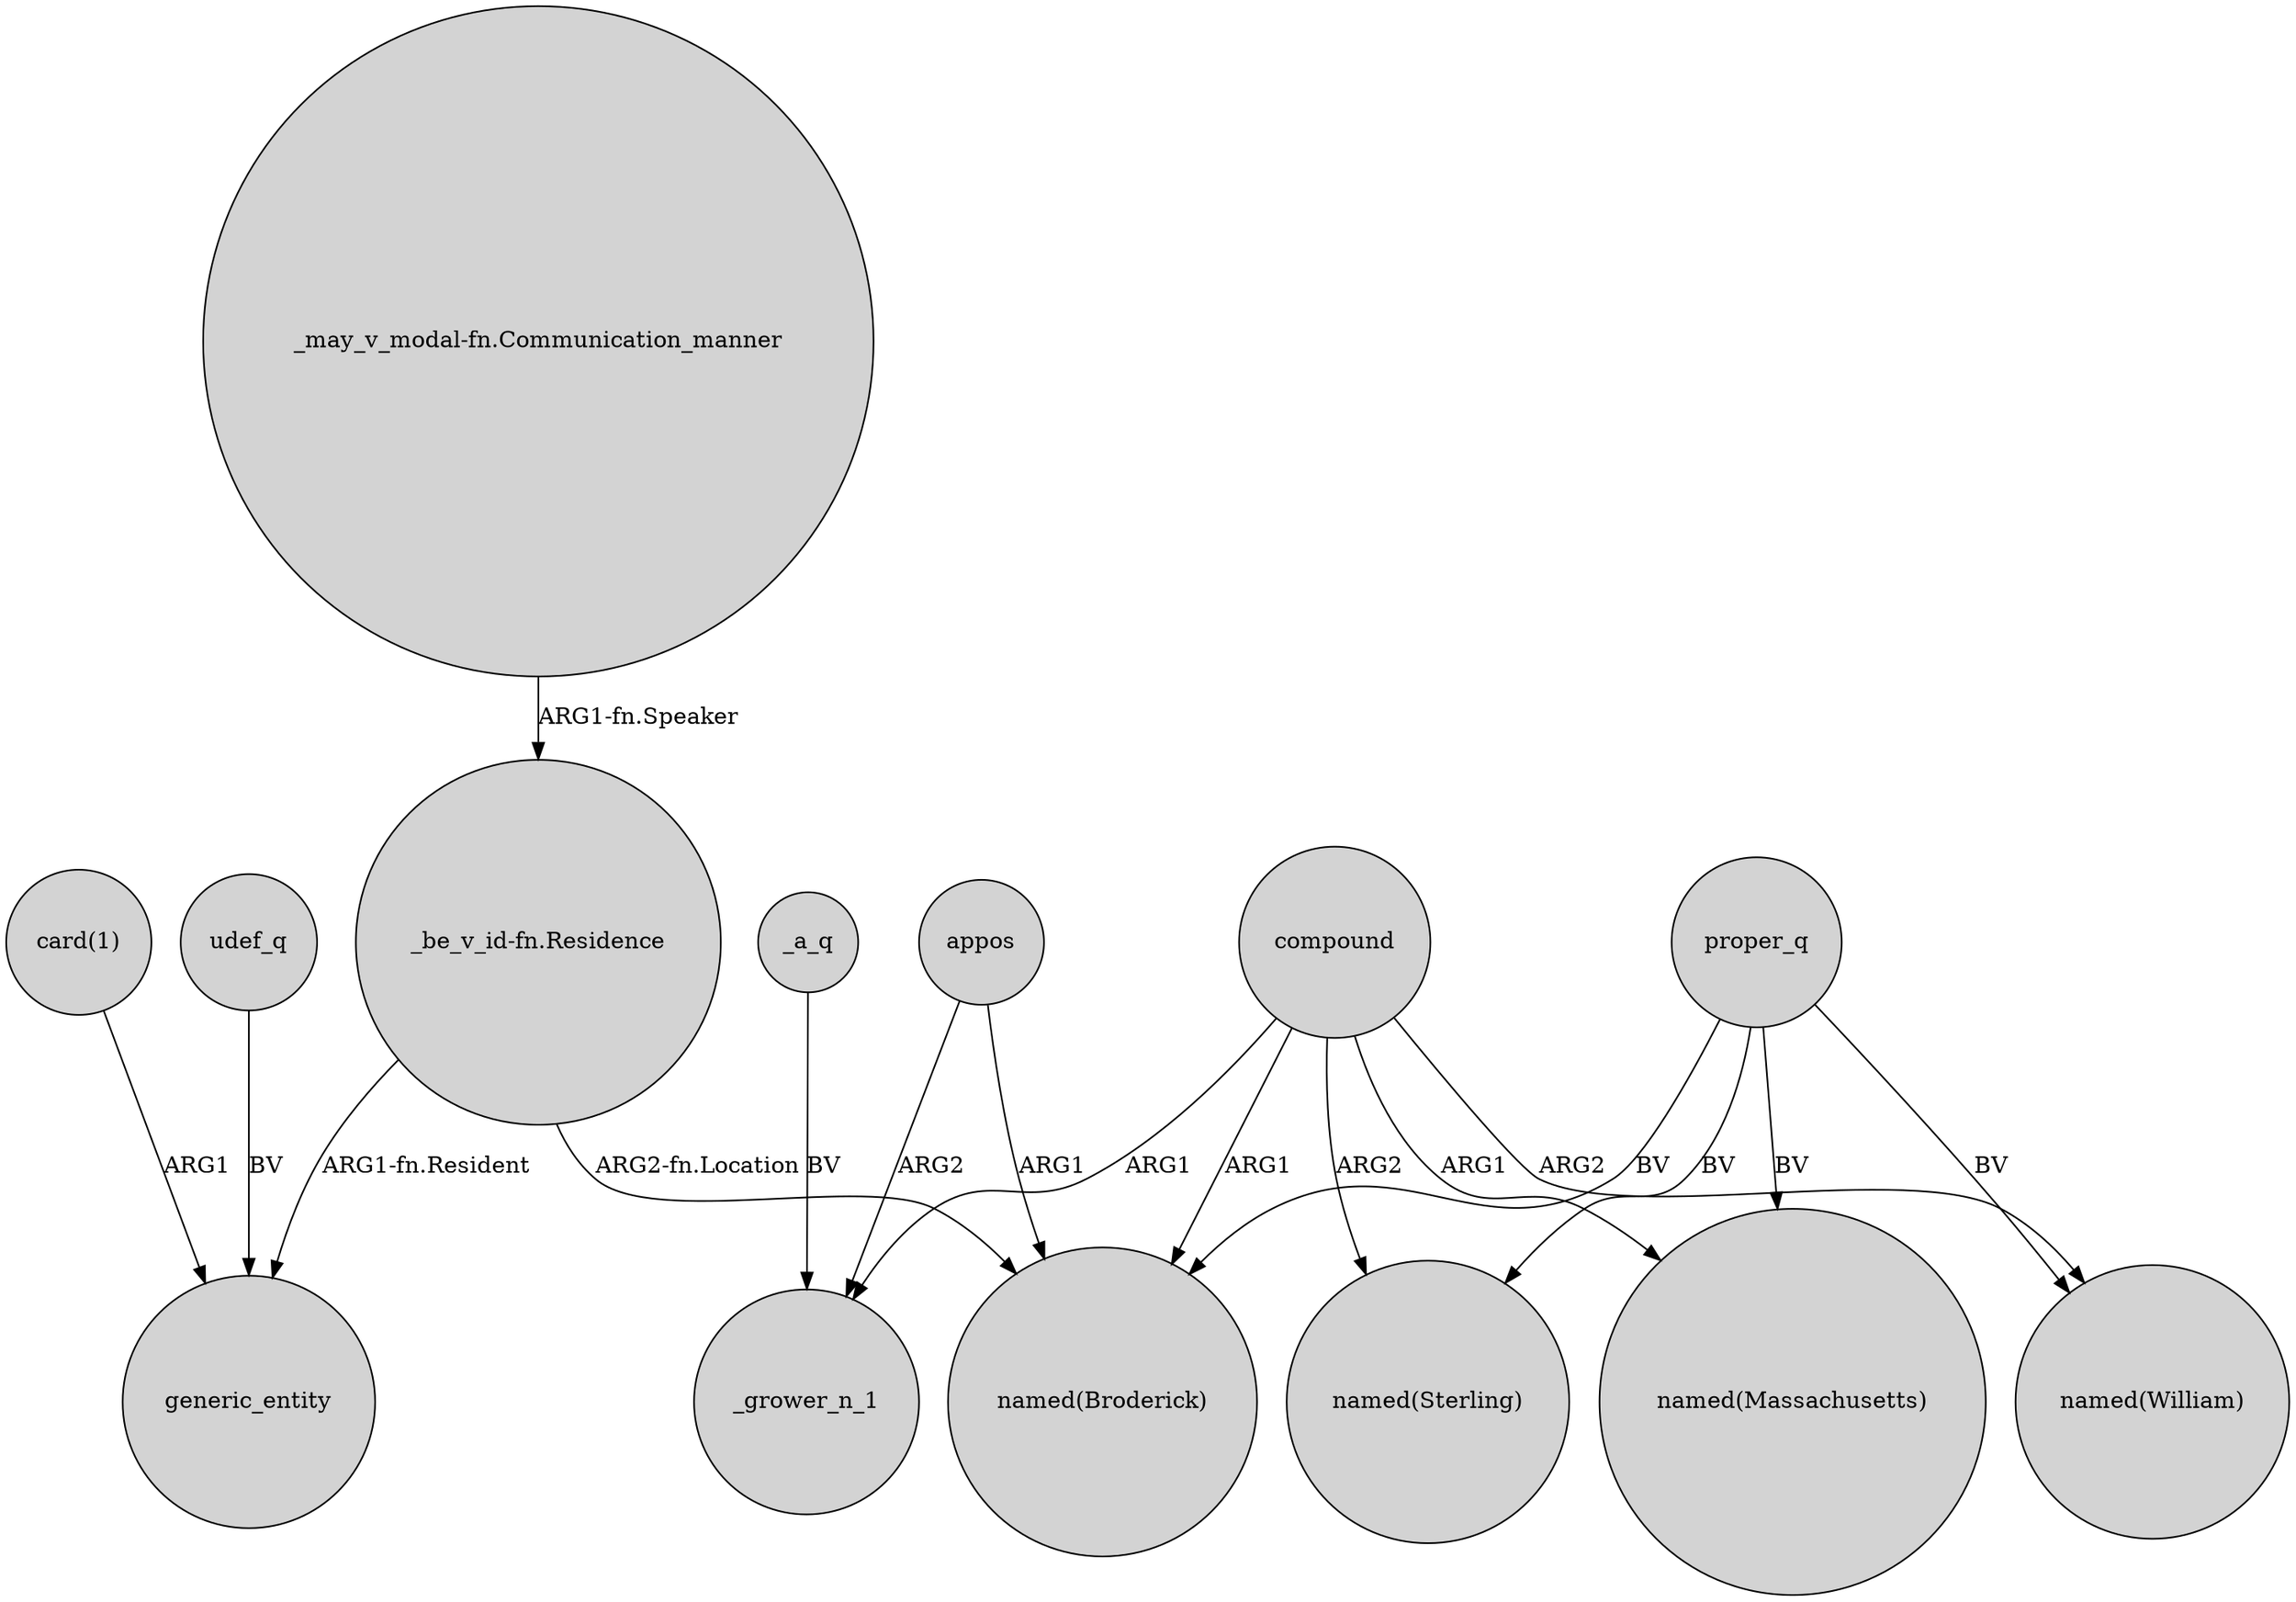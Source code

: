 digraph {
	node [shape=circle style=filled]
	compound -> _grower_n_1 [label=ARG1]
	"_may_v_modal-fn.Communication_manner" -> "_be_v_id-fn.Residence" [label="ARG1-fn.Speaker"]
	proper_q -> "named(Sterling)" [label=BV]
	"card(1)" -> generic_entity [label=ARG1]
	appos -> _grower_n_1 [label=ARG2]
	compound -> "named(Sterling)" [label=ARG2]
	"_be_v_id-fn.Residence" -> "named(Broderick)" [label="ARG2-fn.Location"]
	compound -> "named(William)" [label=ARG2]
	appos -> "named(Broderick)" [label=ARG1]
	proper_q -> "named(Broderick)" [label=BV]
	udef_q -> generic_entity [label=BV]
	proper_q -> "named(William)" [label=BV]
	"_be_v_id-fn.Residence" -> generic_entity [label="ARG1-fn.Resident"]
	compound -> "named(Broderick)" [label=ARG1]
	proper_q -> "named(Massachusetts)" [label=BV]
	compound -> "named(Massachusetts)" [label=ARG1]
	_a_q -> _grower_n_1 [label=BV]
}
